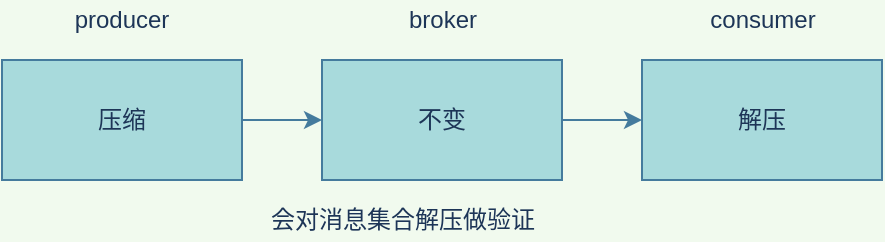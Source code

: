 <mxfile>
    <diagram id="06OOBdTUEKmcneGIhdpL" name="第 1 页">
        <mxGraphModel dx="696" dy="421" grid="1" gridSize="10" guides="1" tooltips="1" connect="1" arrows="1" fold="1" page="1" pageScale="1" pageWidth="827" pageHeight="1169" background="#F1FAEE" math="0" shadow="0">
            <root>
                <mxCell id="0"/>
                <mxCell id="1" parent="0"/>
                <mxCell id="10" style="edgeStyle=orthogonalEdgeStyle;curved=0;rounded=1;sketch=0;orthogonalLoop=1;jettySize=auto;html=1;fontColor=#1D3557;strokeColor=#457B9D;fillColor=#A8DADC;" edge="1" parent="1" source="2" target="3">
                    <mxGeometry relative="1" as="geometry"/>
                </mxCell>
                <mxCell id="2" value="压缩" style="rounded=0;whiteSpace=wrap;html=1;fillColor=#A8DADC;strokeColor=#457B9D;fontColor=#1D3557;" vertex="1" parent="1">
                    <mxGeometry x="70" y="150" width="120" height="60" as="geometry"/>
                </mxCell>
                <mxCell id="11" style="edgeStyle=orthogonalEdgeStyle;curved=0;rounded=1;sketch=0;orthogonalLoop=1;jettySize=auto;html=1;fontColor=#1D3557;strokeColor=#457B9D;fillColor=#A8DADC;" edge="1" parent="1" source="3" target="4">
                    <mxGeometry relative="1" as="geometry"/>
                </mxCell>
                <mxCell id="3" value="不变" style="rounded=0;whiteSpace=wrap;html=1;fillColor=#A8DADC;strokeColor=#457B9D;fontColor=#1D3557;" vertex="1" parent="1">
                    <mxGeometry x="230" y="150" width="120" height="60" as="geometry"/>
                </mxCell>
                <mxCell id="4" value="解压" style="rounded=0;whiteSpace=wrap;html=1;fillColor=#A8DADC;strokeColor=#457B9D;fontColor=#1D3557;" vertex="1" parent="1">
                    <mxGeometry x="390" y="150" width="120" height="60" as="geometry"/>
                </mxCell>
                <mxCell id="5" value="producer" style="text;html=1;strokeColor=none;fillColor=none;align=center;verticalAlign=middle;whiteSpace=wrap;rounded=0;sketch=0;fontColor=#1D3557;" vertex="1" parent="1">
                    <mxGeometry x="110" y="120" width="40" height="20" as="geometry"/>
                </mxCell>
                <mxCell id="6" value="broker" style="text;html=1;align=center;verticalAlign=middle;resizable=0;points=[];autosize=1;strokeColor=none;fontColor=#1D3557;" vertex="1" parent="1">
                    <mxGeometry x="265" y="120" width="50" height="20" as="geometry"/>
                </mxCell>
                <mxCell id="7" value="consumer" style="text;html=1;align=center;verticalAlign=middle;resizable=0;points=[];autosize=1;strokeColor=none;fontColor=#1D3557;" vertex="1" parent="1">
                    <mxGeometry x="415" y="120" width="70" height="20" as="geometry"/>
                </mxCell>
                <mxCell id="12" value="会对消息集合解压做验证" style="text;html=1;align=center;verticalAlign=middle;resizable=0;points=[];autosize=1;strokeColor=none;fontColor=#1D3557;" vertex="1" parent="1">
                    <mxGeometry x="195" y="220" width="150" height="20" as="geometry"/>
                </mxCell>
            </root>
        </mxGraphModel>
    </diagram>
</mxfile>